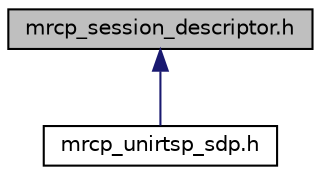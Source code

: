 digraph "mrcp_session_descriptor.h"
{
  edge [fontname="Helvetica",fontsize="10",labelfontname="Helvetica",labelfontsize="10"];
  node [fontname="Helvetica",fontsize="10",shape=record];
  Node22 [label="mrcp_session_descriptor.h",height=0.2,width=0.4,color="black", fillcolor="grey75", style="filled", fontcolor="black"];
  Node22 -> Node23 [dir="back",color="midnightblue",fontsize="10",style="solid",fontname="Helvetica"];
  Node23 [label="mrcp_unirtsp_sdp.h",height=0.2,width=0.4,color="black", fillcolor="white", style="filled",URL="$mrcp__unirtsp__sdp_8h.html",tooltip="MRCP RTSP SDP Transformations. "];
}
